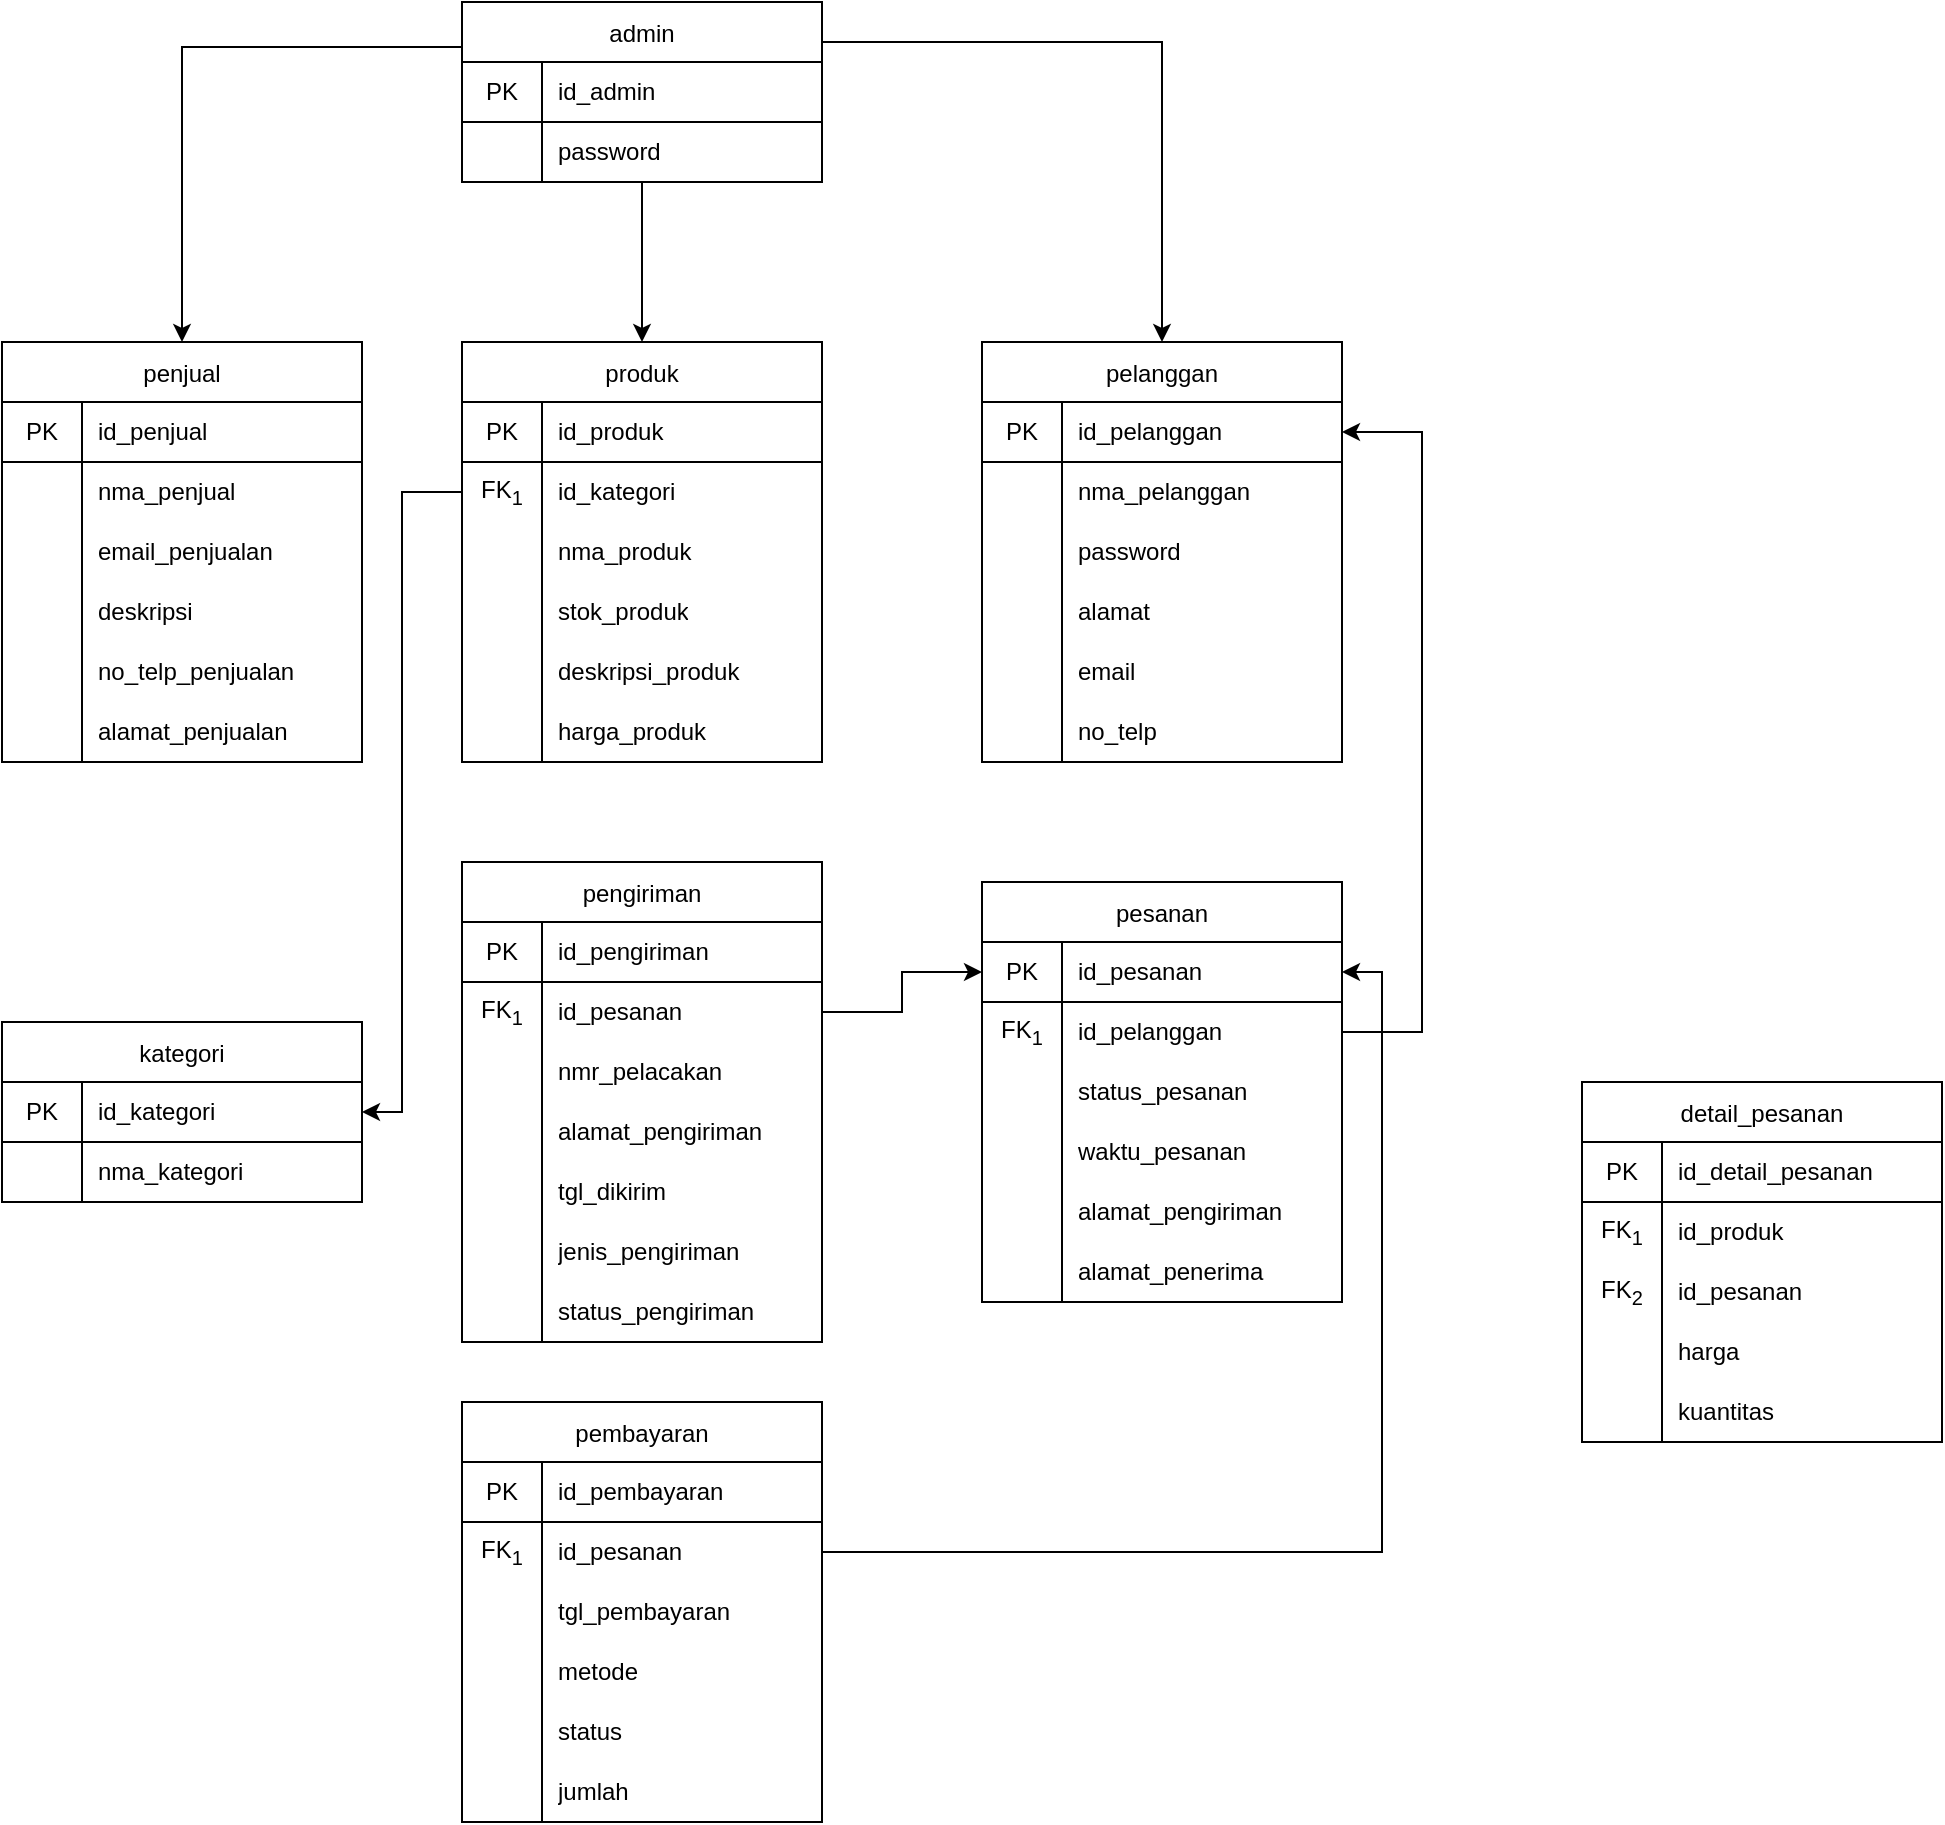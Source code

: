 <mxfile version="22.0.8" type="github">
  <diagram id="C5RBs43oDa-KdzZeNtuy" name="Page-1">
    <mxGraphModel dx="1035" dy="541" grid="1" gridSize="10" guides="1" tooltips="1" connect="1" arrows="1" fold="1" page="1" pageScale="1" pageWidth="827" pageHeight="1169" math="0" shadow="0">
      <root>
        <mxCell id="WIyWlLk6GJQsqaUBKTNV-0" />
        <mxCell id="WIyWlLk6GJQsqaUBKTNV-1" parent="WIyWlLk6GJQsqaUBKTNV-0" />
        <mxCell id="otIE0OzZB29FaIA9DsSn-0" value="penjual" style="shape=table;startSize=30;container=1;collapsible=0;childLayout=tableLayout;fixedRows=1;rowLines=0;fontStyle=0;strokeColor=default;fontSize=12;" vertex="1" parent="WIyWlLk6GJQsqaUBKTNV-1">
          <mxGeometry x="170" y="220" width="180" height="210" as="geometry" />
        </mxCell>
        <mxCell id="otIE0OzZB29FaIA9DsSn-1" value="" style="shape=tableRow;horizontal=0;startSize=0;swimlaneHead=0;swimlaneBody=0;top=0;left=0;bottom=0;right=0;collapsible=0;dropTarget=0;fillColor=none;points=[[0,0.5],[1,0.5]];portConstraint=eastwest;strokeColor=inherit;fontSize=12;" vertex="1" parent="otIE0OzZB29FaIA9DsSn-0">
          <mxGeometry y="30" width="180" height="30" as="geometry" />
        </mxCell>
        <mxCell id="otIE0OzZB29FaIA9DsSn-2" value="PK" style="shape=partialRectangle;html=1;whiteSpace=wrap;connectable=0;fillColor=none;top=0;left=0;bottom=1;right=0;overflow=hidden;pointerEvents=1;strokeColor=inherit;fontSize=12;" vertex="1" parent="otIE0OzZB29FaIA9DsSn-1">
          <mxGeometry width="40" height="30" as="geometry">
            <mxRectangle width="40" height="30" as="alternateBounds" />
          </mxGeometry>
        </mxCell>
        <mxCell id="otIE0OzZB29FaIA9DsSn-3" value="id_penjual" style="shape=partialRectangle;html=1;whiteSpace=wrap;connectable=0;fillColor=none;top=0;left=0;bottom=1;right=0;align=left;spacingLeft=6;overflow=hidden;strokeColor=inherit;fontSize=12;strokeWidth=1;" vertex="1" parent="otIE0OzZB29FaIA9DsSn-1">
          <mxGeometry x="40" width="140" height="30" as="geometry">
            <mxRectangle width="140" height="30" as="alternateBounds" />
          </mxGeometry>
        </mxCell>
        <mxCell id="otIE0OzZB29FaIA9DsSn-4" value="" style="shape=tableRow;horizontal=0;startSize=0;swimlaneHead=0;swimlaneBody=0;top=0;left=0;bottom=0;right=0;collapsible=0;dropTarget=0;fillColor=none;points=[[0,0.5],[1,0.5]];portConstraint=eastwest;strokeColor=inherit;fontSize=12;" vertex="1" parent="otIE0OzZB29FaIA9DsSn-0">
          <mxGeometry y="60" width="180" height="30" as="geometry" />
        </mxCell>
        <mxCell id="otIE0OzZB29FaIA9DsSn-5" value="" style="shape=partialRectangle;html=1;whiteSpace=wrap;connectable=0;fillColor=none;top=0;left=0;bottom=0;right=0;overflow=hidden;strokeColor=inherit;fontSize=12;" vertex="1" parent="otIE0OzZB29FaIA9DsSn-4">
          <mxGeometry width="40" height="30" as="geometry">
            <mxRectangle width="40" height="30" as="alternateBounds" />
          </mxGeometry>
        </mxCell>
        <mxCell id="otIE0OzZB29FaIA9DsSn-6" value="nma_penjual" style="shape=partialRectangle;html=1;whiteSpace=wrap;connectable=0;fillColor=none;top=0;left=0;bottom=0;right=0;align=left;spacingLeft=6;overflow=hidden;strokeColor=inherit;fontSize=12;" vertex="1" parent="otIE0OzZB29FaIA9DsSn-4">
          <mxGeometry x="40" width="140" height="30" as="geometry">
            <mxRectangle width="140" height="30" as="alternateBounds" />
          </mxGeometry>
        </mxCell>
        <mxCell id="otIE0OzZB29FaIA9DsSn-7" value="" style="shape=tableRow;horizontal=0;startSize=0;swimlaneHead=0;swimlaneBody=0;top=0;left=0;bottom=0;right=0;collapsible=0;dropTarget=0;fillColor=none;points=[[0,0.5],[1,0.5]];portConstraint=eastwest;strokeColor=inherit;fontSize=12;" vertex="1" parent="otIE0OzZB29FaIA9DsSn-0">
          <mxGeometry y="90" width="180" height="30" as="geometry" />
        </mxCell>
        <mxCell id="otIE0OzZB29FaIA9DsSn-8" value="" style="shape=partialRectangle;html=1;whiteSpace=wrap;connectable=0;fillColor=none;top=0;left=0;bottom=0;right=0;overflow=hidden;strokeColor=inherit;fontSize=12;" vertex="1" parent="otIE0OzZB29FaIA9DsSn-7">
          <mxGeometry width="40" height="30" as="geometry">
            <mxRectangle width="40" height="30" as="alternateBounds" />
          </mxGeometry>
        </mxCell>
        <mxCell id="otIE0OzZB29FaIA9DsSn-9" value="email_penjualan" style="shape=partialRectangle;html=1;whiteSpace=wrap;connectable=0;fillColor=none;top=0;left=0;bottom=0;right=0;align=left;spacingLeft=6;overflow=hidden;strokeColor=inherit;fontSize=12;" vertex="1" parent="otIE0OzZB29FaIA9DsSn-7">
          <mxGeometry x="40" width="140" height="30" as="geometry">
            <mxRectangle width="140" height="30" as="alternateBounds" />
          </mxGeometry>
        </mxCell>
        <mxCell id="otIE0OzZB29FaIA9DsSn-10" style="shape=tableRow;horizontal=0;startSize=0;swimlaneHead=0;swimlaneBody=0;top=0;left=0;bottom=0;right=0;collapsible=0;dropTarget=0;fillColor=none;points=[[0,0.5],[1,0.5]];portConstraint=eastwest;strokeColor=inherit;fontSize=12;" vertex="1" parent="otIE0OzZB29FaIA9DsSn-0">
          <mxGeometry y="120" width="180" height="30" as="geometry" />
        </mxCell>
        <mxCell id="otIE0OzZB29FaIA9DsSn-11" style="shape=partialRectangle;html=1;whiteSpace=wrap;connectable=0;fillColor=none;top=0;left=0;bottom=0;right=0;overflow=hidden;strokeColor=inherit;fontSize=12;" vertex="1" parent="otIE0OzZB29FaIA9DsSn-10">
          <mxGeometry width="40" height="30" as="geometry">
            <mxRectangle width="40" height="30" as="alternateBounds" />
          </mxGeometry>
        </mxCell>
        <mxCell id="otIE0OzZB29FaIA9DsSn-12" value="deskripsi" style="shape=partialRectangle;html=1;whiteSpace=wrap;connectable=0;fillColor=none;top=0;left=0;bottom=0;right=0;align=left;spacingLeft=6;overflow=hidden;strokeColor=inherit;fontSize=12;" vertex="1" parent="otIE0OzZB29FaIA9DsSn-10">
          <mxGeometry x="40" width="140" height="30" as="geometry">
            <mxRectangle width="140" height="30" as="alternateBounds" />
          </mxGeometry>
        </mxCell>
        <mxCell id="otIE0OzZB29FaIA9DsSn-170" style="shape=tableRow;horizontal=0;startSize=0;swimlaneHead=0;swimlaneBody=0;top=0;left=0;bottom=0;right=0;collapsible=0;dropTarget=0;fillColor=none;points=[[0,0.5],[1,0.5]];portConstraint=eastwest;strokeColor=inherit;fontSize=12;" vertex="1" parent="otIE0OzZB29FaIA9DsSn-0">
          <mxGeometry y="150" width="180" height="30" as="geometry" />
        </mxCell>
        <mxCell id="otIE0OzZB29FaIA9DsSn-171" style="shape=partialRectangle;html=1;whiteSpace=wrap;connectable=0;fillColor=none;top=0;left=0;bottom=0;right=0;overflow=hidden;strokeColor=inherit;fontSize=12;" vertex="1" parent="otIE0OzZB29FaIA9DsSn-170">
          <mxGeometry width="40" height="30" as="geometry">
            <mxRectangle width="40" height="30" as="alternateBounds" />
          </mxGeometry>
        </mxCell>
        <mxCell id="otIE0OzZB29FaIA9DsSn-172" value="no_telp_penjualan" style="shape=partialRectangle;html=1;whiteSpace=wrap;connectable=0;fillColor=none;top=0;left=0;bottom=0;right=0;align=left;spacingLeft=6;overflow=hidden;strokeColor=inherit;fontSize=12;" vertex="1" parent="otIE0OzZB29FaIA9DsSn-170">
          <mxGeometry x="40" width="140" height="30" as="geometry">
            <mxRectangle width="140" height="30" as="alternateBounds" />
          </mxGeometry>
        </mxCell>
        <mxCell id="otIE0OzZB29FaIA9DsSn-167" style="shape=tableRow;horizontal=0;startSize=0;swimlaneHead=0;swimlaneBody=0;top=0;left=0;bottom=0;right=0;collapsible=0;dropTarget=0;fillColor=none;points=[[0,0.5],[1,0.5]];portConstraint=eastwest;strokeColor=inherit;fontSize=12;" vertex="1" parent="otIE0OzZB29FaIA9DsSn-0">
          <mxGeometry y="180" width="180" height="30" as="geometry" />
        </mxCell>
        <mxCell id="otIE0OzZB29FaIA9DsSn-168" style="shape=partialRectangle;html=1;whiteSpace=wrap;connectable=0;fillColor=none;top=0;left=0;bottom=0;right=0;overflow=hidden;strokeColor=inherit;fontSize=12;" vertex="1" parent="otIE0OzZB29FaIA9DsSn-167">
          <mxGeometry width="40" height="30" as="geometry">
            <mxRectangle width="40" height="30" as="alternateBounds" />
          </mxGeometry>
        </mxCell>
        <mxCell id="otIE0OzZB29FaIA9DsSn-169" value="alamat_penjualan" style="shape=partialRectangle;html=1;whiteSpace=wrap;connectable=0;fillColor=none;top=0;left=0;bottom=0;right=0;align=left;spacingLeft=6;overflow=hidden;strokeColor=inherit;fontSize=12;" vertex="1" parent="otIE0OzZB29FaIA9DsSn-167">
          <mxGeometry x="40" width="140" height="30" as="geometry">
            <mxRectangle width="140" height="30" as="alternateBounds" />
          </mxGeometry>
        </mxCell>
        <mxCell id="otIE0OzZB29FaIA9DsSn-13" value="produk" style="shape=table;startSize=30;container=1;collapsible=0;childLayout=tableLayout;fixedRows=1;rowLines=0;fontStyle=0;strokeColor=default;fontSize=12;" vertex="1" parent="WIyWlLk6GJQsqaUBKTNV-1">
          <mxGeometry x="400" y="220" width="180" height="210" as="geometry" />
        </mxCell>
        <mxCell id="otIE0OzZB29FaIA9DsSn-14" value="" style="shape=tableRow;horizontal=0;startSize=0;swimlaneHead=0;swimlaneBody=0;top=0;left=0;bottom=0;right=0;collapsible=0;dropTarget=0;fillColor=none;points=[[0,0.5],[1,0.5]];portConstraint=eastwest;strokeColor=inherit;fontSize=12;" vertex="1" parent="otIE0OzZB29FaIA9DsSn-13">
          <mxGeometry y="30" width="180" height="30" as="geometry" />
        </mxCell>
        <mxCell id="otIE0OzZB29FaIA9DsSn-15" value="PK" style="shape=partialRectangle;html=1;whiteSpace=wrap;connectable=0;fillColor=none;top=0;left=0;bottom=1;right=0;overflow=hidden;pointerEvents=1;strokeColor=inherit;fontSize=12;" vertex="1" parent="otIE0OzZB29FaIA9DsSn-14">
          <mxGeometry width="40" height="30" as="geometry">
            <mxRectangle width="40" height="30" as="alternateBounds" />
          </mxGeometry>
        </mxCell>
        <mxCell id="otIE0OzZB29FaIA9DsSn-16" value="id_produk" style="shape=partialRectangle;html=1;whiteSpace=wrap;connectable=0;fillColor=none;top=0;left=0;bottom=1;right=0;align=left;spacingLeft=6;overflow=hidden;strokeColor=inherit;fontSize=12;strokeWidth=1;" vertex="1" parent="otIE0OzZB29FaIA9DsSn-14">
          <mxGeometry x="40" width="140" height="30" as="geometry">
            <mxRectangle width="140" height="30" as="alternateBounds" />
          </mxGeometry>
        </mxCell>
        <mxCell id="otIE0OzZB29FaIA9DsSn-173" style="shape=tableRow;horizontal=0;startSize=0;swimlaneHead=0;swimlaneBody=0;top=0;left=0;bottom=0;right=0;collapsible=0;dropTarget=0;fillColor=none;points=[[0,0.5],[1,0.5]];portConstraint=eastwest;strokeColor=inherit;fontSize=12;" vertex="1" parent="otIE0OzZB29FaIA9DsSn-13">
          <mxGeometry y="60" width="180" height="30" as="geometry" />
        </mxCell>
        <mxCell id="otIE0OzZB29FaIA9DsSn-174" value="FK&lt;sub&gt;1&lt;/sub&gt;" style="shape=partialRectangle;html=1;whiteSpace=wrap;connectable=0;fillColor=none;top=0;left=0;bottom=0;right=0;overflow=hidden;strokeColor=inherit;fontSize=12;" vertex="1" parent="otIE0OzZB29FaIA9DsSn-173">
          <mxGeometry width="40" height="30" as="geometry">
            <mxRectangle width="40" height="30" as="alternateBounds" />
          </mxGeometry>
        </mxCell>
        <mxCell id="otIE0OzZB29FaIA9DsSn-175" value="id_kategori" style="shape=partialRectangle;html=1;whiteSpace=wrap;connectable=0;fillColor=none;top=0;left=0;bottom=0;right=0;align=left;spacingLeft=6;overflow=hidden;strokeColor=inherit;fontSize=12;" vertex="1" parent="otIE0OzZB29FaIA9DsSn-173">
          <mxGeometry x="40" width="140" height="30" as="geometry">
            <mxRectangle width="140" height="30" as="alternateBounds" />
          </mxGeometry>
        </mxCell>
        <mxCell id="otIE0OzZB29FaIA9DsSn-17" style="shape=tableRow;horizontal=0;startSize=0;swimlaneHead=0;swimlaneBody=0;top=0;left=0;bottom=0;right=0;collapsible=0;dropTarget=0;fillColor=none;points=[[0,0.5],[1,0.5]];portConstraint=eastwest;strokeColor=inherit;fontSize=12;" vertex="1" parent="otIE0OzZB29FaIA9DsSn-13">
          <mxGeometry y="90" width="180" height="30" as="geometry" />
        </mxCell>
        <mxCell id="otIE0OzZB29FaIA9DsSn-18" style="shape=partialRectangle;html=1;whiteSpace=wrap;connectable=0;fillColor=none;top=0;left=0;bottom=0;right=0;overflow=hidden;strokeColor=inherit;fontSize=12;" vertex="1" parent="otIE0OzZB29FaIA9DsSn-17">
          <mxGeometry width="40" height="30" as="geometry">
            <mxRectangle width="40" height="30" as="alternateBounds" />
          </mxGeometry>
        </mxCell>
        <mxCell id="otIE0OzZB29FaIA9DsSn-19" value="nma_produk" style="shape=partialRectangle;html=1;whiteSpace=wrap;connectable=0;fillColor=none;top=0;left=0;bottom=0;right=0;align=left;spacingLeft=6;overflow=hidden;strokeColor=inherit;fontSize=12;" vertex="1" parent="otIE0OzZB29FaIA9DsSn-17">
          <mxGeometry x="40" width="140" height="30" as="geometry">
            <mxRectangle width="140" height="30" as="alternateBounds" />
          </mxGeometry>
        </mxCell>
        <mxCell id="otIE0OzZB29FaIA9DsSn-20" style="shape=tableRow;horizontal=0;startSize=0;swimlaneHead=0;swimlaneBody=0;top=0;left=0;bottom=0;right=0;collapsible=0;dropTarget=0;fillColor=none;points=[[0,0.5],[1,0.5]];portConstraint=eastwest;strokeColor=inherit;fontSize=12;" vertex="1" parent="otIE0OzZB29FaIA9DsSn-13">
          <mxGeometry y="120" width="180" height="30" as="geometry" />
        </mxCell>
        <mxCell id="otIE0OzZB29FaIA9DsSn-21" style="shape=partialRectangle;html=1;whiteSpace=wrap;connectable=0;fillColor=none;top=0;left=0;bottom=0;right=0;overflow=hidden;strokeColor=inherit;fontSize=12;" vertex="1" parent="otIE0OzZB29FaIA9DsSn-20">
          <mxGeometry width="40" height="30" as="geometry">
            <mxRectangle width="40" height="30" as="alternateBounds" />
          </mxGeometry>
        </mxCell>
        <mxCell id="otIE0OzZB29FaIA9DsSn-22" value="stok_produk" style="shape=partialRectangle;html=1;whiteSpace=wrap;connectable=0;fillColor=none;top=0;left=0;bottom=0;right=0;align=left;spacingLeft=6;overflow=hidden;strokeColor=inherit;fontSize=12;" vertex="1" parent="otIE0OzZB29FaIA9DsSn-20">
          <mxGeometry x="40" width="140" height="30" as="geometry">
            <mxRectangle width="140" height="30" as="alternateBounds" />
          </mxGeometry>
        </mxCell>
        <mxCell id="otIE0OzZB29FaIA9DsSn-23" value="" style="shape=tableRow;horizontal=0;startSize=0;swimlaneHead=0;swimlaneBody=0;top=0;left=0;bottom=0;right=0;collapsible=0;dropTarget=0;fillColor=none;points=[[0,0.5],[1,0.5]];portConstraint=eastwest;strokeColor=inherit;fontSize=12;" vertex="1" parent="otIE0OzZB29FaIA9DsSn-13">
          <mxGeometry y="150" width="180" height="30" as="geometry" />
        </mxCell>
        <mxCell id="otIE0OzZB29FaIA9DsSn-24" value="" style="shape=partialRectangle;html=1;whiteSpace=wrap;connectable=0;fillColor=none;top=0;left=0;bottom=0;right=0;overflow=hidden;strokeColor=inherit;fontSize=12;" vertex="1" parent="otIE0OzZB29FaIA9DsSn-23">
          <mxGeometry width="40" height="30" as="geometry">
            <mxRectangle width="40" height="30" as="alternateBounds" />
          </mxGeometry>
        </mxCell>
        <mxCell id="otIE0OzZB29FaIA9DsSn-25" value="deskripsi_produk" style="shape=partialRectangle;html=1;whiteSpace=wrap;connectable=0;fillColor=none;top=0;left=0;bottom=0;right=0;align=left;spacingLeft=6;overflow=hidden;strokeColor=inherit;fontSize=12;" vertex="1" parent="otIE0OzZB29FaIA9DsSn-23">
          <mxGeometry x="40" width="140" height="30" as="geometry">
            <mxRectangle width="140" height="30" as="alternateBounds" />
          </mxGeometry>
        </mxCell>
        <mxCell id="otIE0OzZB29FaIA9DsSn-26" value="" style="shape=tableRow;horizontal=0;startSize=0;swimlaneHead=0;swimlaneBody=0;top=0;left=0;bottom=0;right=0;collapsible=0;dropTarget=0;fillColor=none;points=[[0,0.5],[1,0.5]];portConstraint=eastwest;strokeColor=inherit;fontSize=12;" vertex="1" parent="otIE0OzZB29FaIA9DsSn-13">
          <mxGeometry y="180" width="180" height="30" as="geometry" />
        </mxCell>
        <mxCell id="otIE0OzZB29FaIA9DsSn-27" value="" style="shape=partialRectangle;html=1;whiteSpace=wrap;connectable=0;fillColor=none;top=0;left=0;bottom=0;right=0;overflow=hidden;strokeColor=inherit;fontSize=12;" vertex="1" parent="otIE0OzZB29FaIA9DsSn-26">
          <mxGeometry width="40" height="30" as="geometry">
            <mxRectangle width="40" height="30" as="alternateBounds" />
          </mxGeometry>
        </mxCell>
        <mxCell id="otIE0OzZB29FaIA9DsSn-28" value="harga_produk" style="shape=partialRectangle;html=1;whiteSpace=wrap;connectable=0;fillColor=none;top=0;left=0;bottom=0;right=0;align=left;spacingLeft=6;overflow=hidden;strokeColor=inherit;fontSize=12;" vertex="1" parent="otIE0OzZB29FaIA9DsSn-26">
          <mxGeometry x="40" width="140" height="30" as="geometry">
            <mxRectangle width="140" height="30" as="alternateBounds" />
          </mxGeometry>
        </mxCell>
        <mxCell id="otIE0OzZB29FaIA9DsSn-41" value="pesanan" style="shape=table;startSize=30;container=1;collapsible=0;childLayout=tableLayout;fixedRows=1;rowLines=0;fontStyle=0;strokeColor=default;fontSize=12;" vertex="1" parent="WIyWlLk6GJQsqaUBKTNV-1">
          <mxGeometry x="660" y="490" width="180" height="210" as="geometry" />
        </mxCell>
        <mxCell id="otIE0OzZB29FaIA9DsSn-42" value="" style="shape=tableRow;horizontal=0;startSize=0;swimlaneHead=0;swimlaneBody=0;top=0;left=0;bottom=0;right=0;collapsible=0;dropTarget=0;fillColor=none;points=[[0,0.5],[1,0.5]];portConstraint=eastwest;strokeColor=inherit;fontSize=12;" vertex="1" parent="otIE0OzZB29FaIA9DsSn-41">
          <mxGeometry y="30" width="180" height="30" as="geometry" />
        </mxCell>
        <mxCell id="otIE0OzZB29FaIA9DsSn-43" value="PK" style="shape=partialRectangle;html=1;whiteSpace=wrap;connectable=0;fillColor=none;top=0;left=0;bottom=1;right=0;overflow=hidden;pointerEvents=1;strokeColor=inherit;fontSize=12;" vertex="1" parent="otIE0OzZB29FaIA9DsSn-42">
          <mxGeometry width="40" height="30" as="geometry">
            <mxRectangle width="40" height="30" as="alternateBounds" />
          </mxGeometry>
        </mxCell>
        <mxCell id="otIE0OzZB29FaIA9DsSn-44" value="id_pesanan" style="shape=partialRectangle;html=1;whiteSpace=wrap;connectable=0;fillColor=none;top=0;left=0;bottom=1;right=0;align=left;spacingLeft=6;overflow=hidden;strokeColor=inherit;fontSize=12;strokeWidth=1;" vertex="1" parent="otIE0OzZB29FaIA9DsSn-42">
          <mxGeometry x="40" width="140" height="30" as="geometry">
            <mxRectangle width="140" height="30" as="alternateBounds" />
          </mxGeometry>
        </mxCell>
        <mxCell id="otIE0OzZB29FaIA9DsSn-45" style="shape=tableRow;horizontal=0;startSize=0;swimlaneHead=0;swimlaneBody=0;top=0;left=0;bottom=0;right=0;collapsible=0;dropTarget=0;fillColor=none;points=[[0,0.5],[1,0.5]];portConstraint=eastwest;strokeColor=inherit;fontSize=12;" vertex="1" parent="otIE0OzZB29FaIA9DsSn-41">
          <mxGeometry y="60" width="180" height="30" as="geometry" />
        </mxCell>
        <mxCell id="otIE0OzZB29FaIA9DsSn-46" value="FK&lt;sub&gt;1&lt;/sub&gt;" style="shape=partialRectangle;html=1;whiteSpace=wrap;connectable=0;fillColor=none;top=1;left=0;bottom=0;right=0;overflow=hidden;strokeColor=inherit;fontSize=12;" vertex="1" parent="otIE0OzZB29FaIA9DsSn-45">
          <mxGeometry width="40" height="30" as="geometry">
            <mxRectangle width="40" height="30" as="alternateBounds" />
          </mxGeometry>
        </mxCell>
        <mxCell id="otIE0OzZB29FaIA9DsSn-47" value="id_pelanggan" style="shape=partialRectangle;html=1;whiteSpace=wrap;connectable=0;fillColor=none;top=1;left=0;bottom=0;right=0;align=left;spacingLeft=6;overflow=hidden;strokeColor=inherit;fontSize=12;" vertex="1" parent="otIE0OzZB29FaIA9DsSn-45">
          <mxGeometry x="40" width="140" height="30" as="geometry">
            <mxRectangle width="140" height="30" as="alternateBounds" />
          </mxGeometry>
        </mxCell>
        <mxCell id="otIE0OzZB29FaIA9DsSn-48" style="shape=tableRow;horizontal=0;startSize=0;swimlaneHead=0;swimlaneBody=0;top=0;left=0;bottom=0;right=0;collapsible=0;dropTarget=0;fillColor=none;points=[[0,0.5],[1,0.5]];portConstraint=eastwest;strokeColor=inherit;fontSize=12;" vertex="1" parent="otIE0OzZB29FaIA9DsSn-41">
          <mxGeometry y="90" width="180" height="30" as="geometry" />
        </mxCell>
        <mxCell id="otIE0OzZB29FaIA9DsSn-49" value="" style="shape=partialRectangle;html=1;whiteSpace=wrap;connectable=0;fillColor=none;top=0;left=0;bottom=0;right=0;overflow=hidden;strokeColor=inherit;fontSize=12;" vertex="1" parent="otIE0OzZB29FaIA9DsSn-48">
          <mxGeometry width="40" height="30" as="geometry">
            <mxRectangle width="40" height="30" as="alternateBounds" />
          </mxGeometry>
        </mxCell>
        <mxCell id="otIE0OzZB29FaIA9DsSn-50" value="status_pesanan" style="shape=partialRectangle;html=1;whiteSpace=wrap;connectable=0;fillColor=none;top=0;left=0;bottom=0;right=0;align=left;spacingLeft=6;overflow=hidden;strokeColor=inherit;fontSize=12;" vertex="1" parent="otIE0OzZB29FaIA9DsSn-48">
          <mxGeometry x="40" width="140" height="30" as="geometry">
            <mxRectangle width="140" height="30" as="alternateBounds" />
          </mxGeometry>
        </mxCell>
        <mxCell id="otIE0OzZB29FaIA9DsSn-51" style="shape=tableRow;horizontal=0;startSize=0;swimlaneHead=0;swimlaneBody=0;top=0;left=0;bottom=0;right=0;collapsible=0;dropTarget=0;fillColor=none;points=[[0,0.5],[1,0.5]];portConstraint=eastwest;strokeColor=inherit;fontSize=12;" vertex="1" parent="otIE0OzZB29FaIA9DsSn-41">
          <mxGeometry y="120" width="180" height="30" as="geometry" />
        </mxCell>
        <mxCell id="otIE0OzZB29FaIA9DsSn-52" value="" style="shape=partialRectangle;html=1;whiteSpace=wrap;connectable=0;fillColor=none;top=0;left=0;bottom=0;right=0;overflow=hidden;strokeColor=inherit;fontSize=12;" vertex="1" parent="otIE0OzZB29FaIA9DsSn-51">
          <mxGeometry width="40" height="30" as="geometry">
            <mxRectangle width="40" height="30" as="alternateBounds" />
          </mxGeometry>
        </mxCell>
        <mxCell id="otIE0OzZB29FaIA9DsSn-53" value="waktu_pesanan" style="shape=partialRectangle;html=1;whiteSpace=wrap;connectable=0;fillColor=none;top=0;left=0;bottom=0;right=0;align=left;spacingLeft=6;overflow=hidden;strokeColor=inherit;fontSize=12;" vertex="1" parent="otIE0OzZB29FaIA9DsSn-51">
          <mxGeometry x="40" width="140" height="30" as="geometry">
            <mxRectangle width="140" height="30" as="alternateBounds" />
          </mxGeometry>
        </mxCell>
        <mxCell id="otIE0OzZB29FaIA9DsSn-54" style="shape=tableRow;horizontal=0;startSize=0;swimlaneHead=0;swimlaneBody=0;top=0;left=0;bottom=0;right=0;collapsible=0;dropTarget=0;fillColor=none;points=[[0,0.5],[1,0.5]];portConstraint=eastwest;strokeColor=inherit;fontSize=12;" vertex="1" parent="otIE0OzZB29FaIA9DsSn-41">
          <mxGeometry y="150" width="180" height="30" as="geometry" />
        </mxCell>
        <mxCell id="otIE0OzZB29FaIA9DsSn-55" value="" style="shape=partialRectangle;html=1;whiteSpace=wrap;connectable=0;fillColor=none;top=0;left=0;bottom=0;right=0;overflow=hidden;strokeColor=inherit;fontSize=12;" vertex="1" parent="otIE0OzZB29FaIA9DsSn-54">
          <mxGeometry width="40" height="30" as="geometry">
            <mxRectangle width="40" height="30" as="alternateBounds" />
          </mxGeometry>
        </mxCell>
        <mxCell id="otIE0OzZB29FaIA9DsSn-56" value="alamat_pengiriman" style="shape=partialRectangle;html=1;whiteSpace=wrap;connectable=0;fillColor=none;top=0;left=0;bottom=0;right=0;align=left;spacingLeft=6;overflow=hidden;strokeColor=inherit;fontSize=12;" vertex="1" parent="otIE0OzZB29FaIA9DsSn-54">
          <mxGeometry x="40" width="140" height="30" as="geometry">
            <mxRectangle width="140" height="30" as="alternateBounds" />
          </mxGeometry>
        </mxCell>
        <mxCell id="otIE0OzZB29FaIA9DsSn-57" style="shape=tableRow;horizontal=0;startSize=0;swimlaneHead=0;swimlaneBody=0;top=0;left=0;bottom=0;right=0;collapsible=0;dropTarget=0;fillColor=none;points=[[0,0.5],[1,0.5]];portConstraint=eastwest;strokeColor=inherit;fontSize=12;" vertex="1" parent="otIE0OzZB29FaIA9DsSn-41">
          <mxGeometry y="180" width="180" height="30" as="geometry" />
        </mxCell>
        <mxCell id="otIE0OzZB29FaIA9DsSn-58" style="shape=partialRectangle;html=1;whiteSpace=wrap;connectable=0;fillColor=none;top=0;left=0;bottom=0;right=0;overflow=hidden;strokeColor=inherit;fontSize=12;" vertex="1" parent="otIE0OzZB29FaIA9DsSn-57">
          <mxGeometry width="40" height="30" as="geometry">
            <mxRectangle width="40" height="30" as="alternateBounds" />
          </mxGeometry>
        </mxCell>
        <mxCell id="otIE0OzZB29FaIA9DsSn-59" value="alamat_penerima" style="shape=partialRectangle;html=1;whiteSpace=wrap;connectable=0;fillColor=none;top=0;left=0;bottom=0;right=0;align=left;spacingLeft=6;overflow=hidden;strokeColor=inherit;fontSize=12;" vertex="1" parent="otIE0OzZB29FaIA9DsSn-57">
          <mxGeometry x="40" width="140" height="30" as="geometry">
            <mxRectangle width="140" height="30" as="alternateBounds" />
          </mxGeometry>
        </mxCell>
        <mxCell id="otIE0OzZB29FaIA9DsSn-63" value="detail_pesanan" style="shape=table;startSize=30;container=1;collapsible=0;childLayout=tableLayout;fixedRows=1;rowLines=0;fontStyle=0;strokeColor=default;fontSize=12;" vertex="1" parent="WIyWlLk6GJQsqaUBKTNV-1">
          <mxGeometry x="960" y="590" width="180" height="180" as="geometry" />
        </mxCell>
        <mxCell id="otIE0OzZB29FaIA9DsSn-64" value="" style="shape=tableRow;horizontal=0;startSize=0;swimlaneHead=0;swimlaneBody=0;top=0;left=0;bottom=0;right=0;collapsible=0;dropTarget=0;fillColor=none;points=[[0,0.5],[1,0.5]];portConstraint=eastwest;strokeColor=inherit;fontSize=12;" vertex="1" parent="otIE0OzZB29FaIA9DsSn-63">
          <mxGeometry y="30" width="180" height="30" as="geometry" />
        </mxCell>
        <mxCell id="otIE0OzZB29FaIA9DsSn-65" value="PK" style="shape=partialRectangle;html=1;whiteSpace=wrap;connectable=0;fillColor=none;top=0;left=0;bottom=1;right=0;overflow=hidden;pointerEvents=1;strokeColor=inherit;fontSize=12;" vertex="1" parent="otIE0OzZB29FaIA9DsSn-64">
          <mxGeometry width="40" height="30" as="geometry">
            <mxRectangle width="40" height="30" as="alternateBounds" />
          </mxGeometry>
        </mxCell>
        <mxCell id="otIE0OzZB29FaIA9DsSn-66" value="id_detail_pesanan" style="shape=partialRectangle;html=1;whiteSpace=wrap;connectable=0;fillColor=none;top=0;left=0;bottom=1;right=0;align=left;spacingLeft=6;overflow=hidden;strokeColor=inherit;fontSize=12;strokeWidth=1;" vertex="1" parent="otIE0OzZB29FaIA9DsSn-64">
          <mxGeometry x="40" width="140" height="30" as="geometry">
            <mxRectangle width="140" height="30" as="alternateBounds" />
          </mxGeometry>
        </mxCell>
        <mxCell id="otIE0OzZB29FaIA9DsSn-67" style="shape=tableRow;horizontal=0;startSize=0;swimlaneHead=0;swimlaneBody=0;top=0;left=0;bottom=0;right=0;collapsible=0;dropTarget=0;fillColor=none;points=[[0,0.5],[1,0.5]];portConstraint=eastwest;strokeColor=inherit;fontSize=12;" vertex="1" parent="otIE0OzZB29FaIA9DsSn-63">
          <mxGeometry y="60" width="180" height="30" as="geometry" />
        </mxCell>
        <mxCell id="otIE0OzZB29FaIA9DsSn-68" value="FK&lt;sub&gt;1&lt;/sub&gt;" style="shape=partialRectangle;html=1;whiteSpace=wrap;connectable=0;fillColor=none;top=1;left=0;bottom=0;right=0;overflow=hidden;strokeColor=inherit;fontSize=12;" vertex="1" parent="otIE0OzZB29FaIA9DsSn-67">
          <mxGeometry width="40" height="30" as="geometry">
            <mxRectangle width="40" height="30" as="alternateBounds" />
          </mxGeometry>
        </mxCell>
        <mxCell id="otIE0OzZB29FaIA9DsSn-69" value="id_produk" style="shape=partialRectangle;html=1;whiteSpace=wrap;connectable=0;fillColor=none;top=1;left=0;bottom=0;right=0;align=left;spacingLeft=6;overflow=hidden;strokeColor=inherit;fontSize=12;" vertex="1" parent="otIE0OzZB29FaIA9DsSn-67">
          <mxGeometry x="40" width="140" height="30" as="geometry">
            <mxRectangle width="140" height="30" as="alternateBounds" />
          </mxGeometry>
        </mxCell>
        <mxCell id="otIE0OzZB29FaIA9DsSn-70" style="shape=tableRow;horizontal=0;startSize=0;swimlaneHead=0;swimlaneBody=0;top=0;left=0;bottom=0;right=0;collapsible=0;dropTarget=0;fillColor=none;points=[[0,0.5],[1,0.5]];portConstraint=eastwest;strokeColor=inherit;fontSize=12;" vertex="1" parent="otIE0OzZB29FaIA9DsSn-63">
          <mxGeometry y="90" width="180" height="30" as="geometry" />
        </mxCell>
        <mxCell id="otIE0OzZB29FaIA9DsSn-71" value="FK&lt;sub&gt;2&lt;/sub&gt;" style="shape=partialRectangle;html=1;whiteSpace=wrap;connectable=0;fillColor=none;top=0;left=0;bottom=0;right=0;overflow=hidden;strokeColor=inherit;fontSize=12;" vertex="1" parent="otIE0OzZB29FaIA9DsSn-70">
          <mxGeometry width="40" height="30" as="geometry">
            <mxRectangle width="40" height="30" as="alternateBounds" />
          </mxGeometry>
        </mxCell>
        <mxCell id="otIE0OzZB29FaIA9DsSn-72" value="id_pesanan" style="shape=partialRectangle;html=1;whiteSpace=wrap;connectable=0;fillColor=none;top=0;left=0;bottom=0;right=0;align=left;spacingLeft=6;overflow=hidden;strokeColor=inherit;fontSize=12;" vertex="1" parent="otIE0OzZB29FaIA9DsSn-70">
          <mxGeometry x="40" width="140" height="30" as="geometry">
            <mxRectangle width="140" height="30" as="alternateBounds" />
          </mxGeometry>
        </mxCell>
        <mxCell id="otIE0OzZB29FaIA9DsSn-73" style="shape=tableRow;horizontal=0;startSize=0;swimlaneHead=0;swimlaneBody=0;top=0;left=0;bottom=0;right=0;collapsible=0;dropTarget=0;fillColor=none;points=[[0,0.5],[1,0.5]];portConstraint=eastwest;strokeColor=inherit;fontSize=12;" vertex="1" parent="otIE0OzZB29FaIA9DsSn-63">
          <mxGeometry y="120" width="180" height="30" as="geometry" />
        </mxCell>
        <mxCell id="otIE0OzZB29FaIA9DsSn-74" value="" style="shape=partialRectangle;html=1;whiteSpace=wrap;connectable=0;fillColor=none;top=0;left=0;bottom=0;right=0;overflow=hidden;strokeColor=inherit;fontSize=12;" vertex="1" parent="otIE0OzZB29FaIA9DsSn-73">
          <mxGeometry width="40" height="30" as="geometry">
            <mxRectangle width="40" height="30" as="alternateBounds" />
          </mxGeometry>
        </mxCell>
        <mxCell id="otIE0OzZB29FaIA9DsSn-75" value="harga" style="shape=partialRectangle;html=1;whiteSpace=wrap;connectable=0;fillColor=none;top=0;left=0;bottom=0;right=0;align=left;spacingLeft=6;overflow=hidden;strokeColor=inherit;fontSize=12;" vertex="1" parent="otIE0OzZB29FaIA9DsSn-73">
          <mxGeometry x="40" width="140" height="30" as="geometry">
            <mxRectangle width="140" height="30" as="alternateBounds" />
          </mxGeometry>
        </mxCell>
        <mxCell id="otIE0OzZB29FaIA9DsSn-76" style="shape=tableRow;horizontal=0;startSize=0;swimlaneHead=0;swimlaneBody=0;top=0;left=0;bottom=0;right=0;collapsible=0;dropTarget=0;fillColor=none;points=[[0,0.5],[1,0.5]];portConstraint=eastwest;strokeColor=inherit;fontSize=12;" vertex="1" parent="otIE0OzZB29FaIA9DsSn-63">
          <mxGeometry y="150" width="180" height="30" as="geometry" />
        </mxCell>
        <mxCell id="otIE0OzZB29FaIA9DsSn-77" value="" style="shape=partialRectangle;html=1;whiteSpace=wrap;connectable=0;fillColor=none;top=0;left=0;bottom=0;right=0;overflow=hidden;strokeColor=inherit;fontSize=12;" vertex="1" parent="otIE0OzZB29FaIA9DsSn-76">
          <mxGeometry width="40" height="30" as="geometry">
            <mxRectangle width="40" height="30" as="alternateBounds" />
          </mxGeometry>
        </mxCell>
        <mxCell id="otIE0OzZB29FaIA9DsSn-78" value="kuantitas" style="shape=partialRectangle;html=1;whiteSpace=wrap;connectable=0;fillColor=none;top=0;left=0;bottom=0;right=0;align=left;spacingLeft=6;overflow=hidden;strokeColor=inherit;fontSize=12;" vertex="1" parent="otIE0OzZB29FaIA9DsSn-76">
          <mxGeometry x="40" width="140" height="30" as="geometry">
            <mxRectangle width="140" height="30" as="alternateBounds" />
          </mxGeometry>
        </mxCell>
        <mxCell id="otIE0OzZB29FaIA9DsSn-79" value="pelanggan" style="shape=table;startSize=30;container=1;collapsible=0;childLayout=tableLayout;fixedRows=1;rowLines=0;fontStyle=0;strokeColor=default;fontSize=12;" vertex="1" parent="WIyWlLk6GJQsqaUBKTNV-1">
          <mxGeometry x="660" y="220" width="180" height="210" as="geometry" />
        </mxCell>
        <mxCell id="otIE0OzZB29FaIA9DsSn-80" value="" style="shape=tableRow;horizontal=0;startSize=0;swimlaneHead=0;swimlaneBody=0;top=0;left=0;bottom=0;right=0;collapsible=0;dropTarget=0;fillColor=none;points=[[0,0.5],[1,0.5]];portConstraint=eastwest;strokeColor=inherit;fontSize=12;" vertex="1" parent="otIE0OzZB29FaIA9DsSn-79">
          <mxGeometry y="30" width="180" height="30" as="geometry" />
        </mxCell>
        <mxCell id="otIE0OzZB29FaIA9DsSn-81" value="PK" style="shape=partialRectangle;html=1;whiteSpace=wrap;connectable=0;fillColor=none;top=0;left=0;bottom=1;right=0;overflow=hidden;pointerEvents=1;strokeColor=inherit;fontSize=12;" vertex="1" parent="otIE0OzZB29FaIA9DsSn-80">
          <mxGeometry width="40" height="30" as="geometry">
            <mxRectangle width="40" height="30" as="alternateBounds" />
          </mxGeometry>
        </mxCell>
        <mxCell id="otIE0OzZB29FaIA9DsSn-82" value="id_pelanggan" style="shape=partialRectangle;html=1;whiteSpace=wrap;connectable=0;fillColor=none;top=0;left=0;bottom=1;right=0;align=left;spacingLeft=6;overflow=hidden;strokeColor=inherit;fontSize=12;strokeWidth=1;" vertex="1" parent="otIE0OzZB29FaIA9DsSn-80">
          <mxGeometry x="40" width="140" height="30" as="geometry">
            <mxRectangle width="140" height="30" as="alternateBounds" />
          </mxGeometry>
        </mxCell>
        <mxCell id="otIE0OzZB29FaIA9DsSn-83" value="" style="shape=tableRow;horizontal=0;startSize=0;swimlaneHead=0;swimlaneBody=0;top=0;left=0;bottom=0;right=0;collapsible=0;dropTarget=0;fillColor=none;points=[[0,0.5],[1,0.5]];portConstraint=eastwest;strokeColor=inherit;fontSize=12;" vertex="1" parent="otIE0OzZB29FaIA9DsSn-79">
          <mxGeometry y="60" width="180" height="30" as="geometry" />
        </mxCell>
        <mxCell id="otIE0OzZB29FaIA9DsSn-84" value="" style="shape=partialRectangle;html=1;whiteSpace=wrap;connectable=0;fillColor=none;top=0;left=0;bottom=0;right=0;overflow=hidden;strokeColor=inherit;fontSize=12;" vertex="1" parent="otIE0OzZB29FaIA9DsSn-83">
          <mxGeometry width="40" height="30" as="geometry">
            <mxRectangle width="40" height="30" as="alternateBounds" />
          </mxGeometry>
        </mxCell>
        <mxCell id="otIE0OzZB29FaIA9DsSn-85" value="nma_pelanggan" style="shape=partialRectangle;html=1;whiteSpace=wrap;connectable=0;fillColor=none;top=0;left=0;bottom=0;right=0;align=left;spacingLeft=6;overflow=hidden;strokeColor=inherit;fontSize=12;" vertex="1" parent="otIE0OzZB29FaIA9DsSn-83">
          <mxGeometry x="40" width="140" height="30" as="geometry">
            <mxRectangle width="140" height="30" as="alternateBounds" />
          </mxGeometry>
        </mxCell>
        <mxCell id="otIE0OzZB29FaIA9DsSn-86" style="shape=tableRow;horizontal=0;startSize=0;swimlaneHead=0;swimlaneBody=0;top=0;left=0;bottom=0;right=0;collapsible=0;dropTarget=0;fillColor=none;points=[[0,0.5],[1,0.5]];portConstraint=eastwest;strokeColor=inherit;fontSize=12;" vertex="1" parent="otIE0OzZB29FaIA9DsSn-79">
          <mxGeometry y="90" width="180" height="30" as="geometry" />
        </mxCell>
        <mxCell id="otIE0OzZB29FaIA9DsSn-87" style="shape=partialRectangle;html=1;whiteSpace=wrap;connectable=0;fillColor=none;top=0;left=0;bottom=0;right=0;overflow=hidden;strokeColor=inherit;fontSize=12;" vertex="1" parent="otIE0OzZB29FaIA9DsSn-86">
          <mxGeometry width="40" height="30" as="geometry">
            <mxRectangle width="40" height="30" as="alternateBounds" />
          </mxGeometry>
        </mxCell>
        <mxCell id="otIE0OzZB29FaIA9DsSn-88" value="password" style="shape=partialRectangle;html=1;whiteSpace=wrap;connectable=0;fillColor=none;top=0;left=0;bottom=0;right=0;align=left;spacingLeft=6;overflow=hidden;strokeColor=inherit;fontSize=12;" vertex="1" parent="otIE0OzZB29FaIA9DsSn-86">
          <mxGeometry x="40" width="140" height="30" as="geometry">
            <mxRectangle width="140" height="30" as="alternateBounds" />
          </mxGeometry>
        </mxCell>
        <mxCell id="otIE0OzZB29FaIA9DsSn-89" value="" style="shape=tableRow;horizontal=0;startSize=0;swimlaneHead=0;swimlaneBody=0;top=0;left=0;bottom=0;right=0;collapsible=0;dropTarget=0;fillColor=none;points=[[0,0.5],[1,0.5]];portConstraint=eastwest;strokeColor=inherit;fontSize=12;" vertex="1" parent="otIE0OzZB29FaIA9DsSn-79">
          <mxGeometry y="120" width="180" height="30" as="geometry" />
        </mxCell>
        <mxCell id="otIE0OzZB29FaIA9DsSn-90" value="" style="shape=partialRectangle;html=1;whiteSpace=wrap;connectable=0;fillColor=none;top=0;left=0;bottom=0;right=0;overflow=hidden;strokeColor=inherit;fontSize=12;" vertex="1" parent="otIE0OzZB29FaIA9DsSn-89">
          <mxGeometry width="40" height="30" as="geometry">
            <mxRectangle width="40" height="30" as="alternateBounds" />
          </mxGeometry>
        </mxCell>
        <mxCell id="otIE0OzZB29FaIA9DsSn-91" value="alamat" style="shape=partialRectangle;html=1;whiteSpace=wrap;connectable=0;fillColor=none;top=0;left=0;bottom=0;right=0;align=left;spacingLeft=6;overflow=hidden;strokeColor=inherit;fontSize=12;" vertex="1" parent="otIE0OzZB29FaIA9DsSn-89">
          <mxGeometry x="40" width="140" height="30" as="geometry">
            <mxRectangle width="140" height="30" as="alternateBounds" />
          </mxGeometry>
        </mxCell>
        <mxCell id="otIE0OzZB29FaIA9DsSn-92" style="shape=tableRow;horizontal=0;startSize=0;swimlaneHead=0;swimlaneBody=0;top=0;left=0;bottom=0;right=0;collapsible=0;dropTarget=0;fillColor=none;points=[[0,0.5],[1,0.5]];portConstraint=eastwest;strokeColor=inherit;fontSize=12;" vertex="1" parent="otIE0OzZB29FaIA9DsSn-79">
          <mxGeometry y="150" width="180" height="30" as="geometry" />
        </mxCell>
        <mxCell id="otIE0OzZB29FaIA9DsSn-93" style="shape=partialRectangle;html=1;whiteSpace=wrap;connectable=0;fillColor=none;top=0;left=0;bottom=0;right=0;overflow=hidden;strokeColor=inherit;fontSize=12;" vertex="1" parent="otIE0OzZB29FaIA9DsSn-92">
          <mxGeometry width="40" height="30" as="geometry">
            <mxRectangle width="40" height="30" as="alternateBounds" />
          </mxGeometry>
        </mxCell>
        <mxCell id="otIE0OzZB29FaIA9DsSn-94" value="email" style="shape=partialRectangle;html=1;whiteSpace=wrap;connectable=0;fillColor=none;top=0;left=0;bottom=0;right=0;align=left;spacingLeft=6;overflow=hidden;strokeColor=inherit;fontSize=12;" vertex="1" parent="otIE0OzZB29FaIA9DsSn-92">
          <mxGeometry x="40" width="140" height="30" as="geometry">
            <mxRectangle width="140" height="30" as="alternateBounds" />
          </mxGeometry>
        </mxCell>
        <mxCell id="otIE0OzZB29FaIA9DsSn-95" style="shape=tableRow;horizontal=0;startSize=0;swimlaneHead=0;swimlaneBody=0;top=0;left=0;bottom=0;right=0;collapsible=0;dropTarget=0;fillColor=none;points=[[0,0.5],[1,0.5]];portConstraint=eastwest;strokeColor=inherit;fontSize=12;" vertex="1" parent="otIE0OzZB29FaIA9DsSn-79">
          <mxGeometry y="180" width="180" height="30" as="geometry" />
        </mxCell>
        <mxCell id="otIE0OzZB29FaIA9DsSn-96" style="shape=partialRectangle;html=1;whiteSpace=wrap;connectable=0;fillColor=none;top=0;left=0;bottom=0;right=0;overflow=hidden;strokeColor=inherit;fontSize=12;" vertex="1" parent="otIE0OzZB29FaIA9DsSn-95">
          <mxGeometry width="40" height="30" as="geometry">
            <mxRectangle width="40" height="30" as="alternateBounds" />
          </mxGeometry>
        </mxCell>
        <mxCell id="otIE0OzZB29FaIA9DsSn-97" value="no_telp" style="shape=partialRectangle;html=1;whiteSpace=wrap;connectable=0;fillColor=none;top=0;left=0;bottom=0;right=0;align=left;spacingLeft=6;overflow=hidden;strokeColor=inherit;fontSize=12;" vertex="1" parent="otIE0OzZB29FaIA9DsSn-95">
          <mxGeometry x="40" width="140" height="30" as="geometry">
            <mxRectangle width="140" height="30" as="alternateBounds" />
          </mxGeometry>
        </mxCell>
        <mxCell id="otIE0OzZB29FaIA9DsSn-98" style="edgeStyle=orthogonalEdgeStyle;rounded=0;orthogonalLoop=1;jettySize=auto;html=1;entryX=0.5;entryY=0;entryDx=0;entryDy=0;" edge="1" parent="WIyWlLk6GJQsqaUBKTNV-1" source="otIE0OzZB29FaIA9DsSn-100" target="otIE0OzZB29FaIA9DsSn-13">
          <mxGeometry relative="1" as="geometry" />
        </mxCell>
        <mxCell id="otIE0OzZB29FaIA9DsSn-99" style="edgeStyle=orthogonalEdgeStyle;rounded=0;orthogonalLoop=1;jettySize=auto;html=1;exitX=0;exitY=0.25;exitDx=0;exitDy=0;entryX=0.5;entryY=0;entryDx=0;entryDy=0;" edge="1" parent="WIyWlLk6GJQsqaUBKTNV-1" source="otIE0OzZB29FaIA9DsSn-100" target="otIE0OzZB29FaIA9DsSn-0">
          <mxGeometry relative="1" as="geometry" />
        </mxCell>
        <mxCell id="otIE0OzZB29FaIA9DsSn-100" value="admin" style="shape=table;startSize=30;container=1;collapsible=0;childLayout=tableLayout;fixedRows=1;rowLines=0;fontStyle=0;strokeColor=default;fontSize=12;" vertex="1" parent="WIyWlLk6GJQsqaUBKTNV-1">
          <mxGeometry x="400" y="50" width="180" height="90" as="geometry" />
        </mxCell>
        <mxCell id="otIE0OzZB29FaIA9DsSn-101" value="" style="shape=tableRow;horizontal=0;startSize=0;swimlaneHead=0;swimlaneBody=0;top=0;left=0;bottom=0;right=0;collapsible=0;dropTarget=0;fillColor=none;points=[[0,0.5],[1,0.5]];portConstraint=eastwest;strokeColor=inherit;fontSize=12;" vertex="1" parent="otIE0OzZB29FaIA9DsSn-100">
          <mxGeometry y="30" width="180" height="30" as="geometry" />
        </mxCell>
        <mxCell id="otIE0OzZB29FaIA9DsSn-102" value="PK" style="shape=partialRectangle;html=1;whiteSpace=wrap;connectable=0;fillColor=none;top=0;left=0;bottom=1;right=0;overflow=hidden;pointerEvents=1;strokeColor=inherit;fontSize=12;" vertex="1" parent="otIE0OzZB29FaIA9DsSn-101">
          <mxGeometry width="40" height="30" as="geometry">
            <mxRectangle width="40" height="30" as="alternateBounds" />
          </mxGeometry>
        </mxCell>
        <mxCell id="otIE0OzZB29FaIA9DsSn-103" value="id_admin" style="shape=partialRectangle;html=1;whiteSpace=wrap;connectable=0;fillColor=none;top=0;left=0;bottom=1;right=0;align=left;spacingLeft=6;overflow=hidden;strokeColor=inherit;fontSize=12;strokeWidth=1;" vertex="1" parent="otIE0OzZB29FaIA9DsSn-101">
          <mxGeometry x="40" width="140" height="30" as="geometry">
            <mxRectangle width="140" height="30" as="alternateBounds" />
          </mxGeometry>
        </mxCell>
        <mxCell id="otIE0OzZB29FaIA9DsSn-104" value="" style="shape=tableRow;horizontal=0;startSize=0;swimlaneHead=0;swimlaneBody=0;top=0;left=0;bottom=0;right=0;collapsible=0;dropTarget=0;fillColor=none;points=[[0,0.5],[1,0.5]];portConstraint=eastwest;strokeColor=inherit;fontSize=12;" vertex="1" parent="otIE0OzZB29FaIA9DsSn-100">
          <mxGeometry y="60" width="180" height="30" as="geometry" />
        </mxCell>
        <mxCell id="otIE0OzZB29FaIA9DsSn-105" value="" style="shape=partialRectangle;html=1;whiteSpace=wrap;connectable=0;fillColor=none;top=0;left=0;bottom=0;right=0;overflow=hidden;strokeColor=inherit;fontSize=12;" vertex="1" parent="otIE0OzZB29FaIA9DsSn-104">
          <mxGeometry width="40" height="30" as="geometry">
            <mxRectangle width="40" height="30" as="alternateBounds" />
          </mxGeometry>
        </mxCell>
        <mxCell id="otIE0OzZB29FaIA9DsSn-106" value="password" style="shape=partialRectangle;html=1;whiteSpace=wrap;connectable=0;fillColor=none;top=0;left=0;bottom=0;right=0;align=left;spacingLeft=6;overflow=hidden;strokeColor=inherit;fontSize=12;" vertex="1" parent="otIE0OzZB29FaIA9DsSn-104">
          <mxGeometry x="40" width="140" height="30" as="geometry">
            <mxRectangle width="140" height="30" as="alternateBounds" />
          </mxGeometry>
        </mxCell>
        <mxCell id="otIE0OzZB29FaIA9DsSn-107" value="kategori" style="shape=table;startSize=30;container=1;collapsible=0;childLayout=tableLayout;fixedRows=1;rowLines=0;fontStyle=0;strokeColor=default;fontSize=12;" vertex="1" parent="WIyWlLk6GJQsqaUBKTNV-1">
          <mxGeometry x="170" y="560" width="180" height="90" as="geometry" />
        </mxCell>
        <mxCell id="otIE0OzZB29FaIA9DsSn-108" value="" style="shape=tableRow;horizontal=0;startSize=0;swimlaneHead=0;swimlaneBody=0;top=0;left=0;bottom=0;right=0;collapsible=0;dropTarget=0;fillColor=none;points=[[0,0.5],[1,0.5]];portConstraint=eastwest;strokeColor=inherit;fontSize=12;" vertex="1" parent="otIE0OzZB29FaIA9DsSn-107">
          <mxGeometry y="30" width="180" height="30" as="geometry" />
        </mxCell>
        <mxCell id="otIE0OzZB29FaIA9DsSn-109" value="PK" style="shape=partialRectangle;html=1;whiteSpace=wrap;connectable=0;fillColor=none;top=0;left=0;bottom=1;right=0;overflow=hidden;pointerEvents=1;strokeColor=inherit;fontSize=12;" vertex="1" parent="otIE0OzZB29FaIA9DsSn-108">
          <mxGeometry width="40" height="30" as="geometry">
            <mxRectangle width="40" height="30" as="alternateBounds" />
          </mxGeometry>
        </mxCell>
        <mxCell id="otIE0OzZB29FaIA9DsSn-110" value="id_kategori" style="shape=partialRectangle;html=1;whiteSpace=wrap;connectable=0;fillColor=none;top=0;left=0;bottom=1;right=0;align=left;spacingLeft=6;overflow=hidden;strokeColor=inherit;fontSize=12;strokeWidth=1;" vertex="1" parent="otIE0OzZB29FaIA9DsSn-108">
          <mxGeometry x="40" width="140" height="30" as="geometry">
            <mxRectangle width="140" height="30" as="alternateBounds" />
          </mxGeometry>
        </mxCell>
        <mxCell id="otIE0OzZB29FaIA9DsSn-111" style="shape=tableRow;horizontal=0;startSize=0;swimlaneHead=0;swimlaneBody=0;top=0;left=0;bottom=0;right=0;collapsible=0;dropTarget=0;fillColor=none;points=[[0,0.5],[1,0.5]];portConstraint=eastwest;strokeColor=inherit;fontSize=12;" vertex="1" parent="otIE0OzZB29FaIA9DsSn-107">
          <mxGeometry y="60" width="180" height="30" as="geometry" />
        </mxCell>
        <mxCell id="otIE0OzZB29FaIA9DsSn-112" value="" style="shape=partialRectangle;html=1;whiteSpace=wrap;connectable=0;fillColor=none;top=0;left=0;bottom=0;right=0;overflow=hidden;strokeColor=inherit;fontSize=12;" vertex="1" parent="otIE0OzZB29FaIA9DsSn-111">
          <mxGeometry width="40" height="30" as="geometry">
            <mxRectangle width="40" height="30" as="alternateBounds" />
          </mxGeometry>
        </mxCell>
        <mxCell id="otIE0OzZB29FaIA9DsSn-113" value="nma_kategori" style="shape=partialRectangle;html=1;whiteSpace=wrap;connectable=0;fillColor=none;top=0;left=0;bottom=0;right=0;align=left;spacingLeft=6;overflow=hidden;strokeColor=inherit;fontSize=12;" vertex="1" parent="otIE0OzZB29FaIA9DsSn-111">
          <mxGeometry x="40" width="140" height="30" as="geometry">
            <mxRectangle width="140" height="30" as="alternateBounds" />
          </mxGeometry>
        </mxCell>
        <mxCell id="otIE0OzZB29FaIA9DsSn-120" value="pengiriman" style="shape=table;startSize=30;container=1;collapsible=0;childLayout=tableLayout;fixedRows=1;rowLines=0;fontStyle=0;strokeColor=default;fontSize=12;" vertex="1" parent="WIyWlLk6GJQsqaUBKTNV-1">
          <mxGeometry x="400" y="480" width="180" height="240" as="geometry" />
        </mxCell>
        <mxCell id="otIE0OzZB29FaIA9DsSn-121" value="" style="shape=tableRow;horizontal=0;startSize=0;swimlaneHead=0;swimlaneBody=0;top=0;left=0;bottom=0;right=0;collapsible=0;dropTarget=0;fillColor=none;points=[[0,0.5],[1,0.5]];portConstraint=eastwest;strokeColor=inherit;fontSize=12;" vertex="1" parent="otIE0OzZB29FaIA9DsSn-120">
          <mxGeometry y="30" width="180" height="30" as="geometry" />
        </mxCell>
        <mxCell id="otIE0OzZB29FaIA9DsSn-122" value="PK" style="shape=partialRectangle;html=1;whiteSpace=wrap;connectable=0;fillColor=none;top=0;left=0;bottom=1;right=0;overflow=hidden;pointerEvents=1;strokeColor=inherit;fontSize=12;" vertex="1" parent="otIE0OzZB29FaIA9DsSn-121">
          <mxGeometry width="40" height="30" as="geometry">
            <mxRectangle width="40" height="30" as="alternateBounds" />
          </mxGeometry>
        </mxCell>
        <mxCell id="otIE0OzZB29FaIA9DsSn-123" value="id_pengiriman" style="shape=partialRectangle;html=1;whiteSpace=wrap;connectable=0;fillColor=none;top=0;left=0;bottom=1;right=0;align=left;spacingLeft=6;overflow=hidden;strokeColor=inherit;fontSize=12;strokeWidth=1;" vertex="1" parent="otIE0OzZB29FaIA9DsSn-121">
          <mxGeometry x="40" width="140" height="30" as="geometry">
            <mxRectangle width="140" height="30" as="alternateBounds" />
          </mxGeometry>
        </mxCell>
        <mxCell id="otIE0OzZB29FaIA9DsSn-124" value="" style="shape=tableRow;horizontal=0;startSize=0;swimlaneHead=0;swimlaneBody=0;top=0;left=0;bottom=0;right=0;collapsible=0;dropTarget=0;fillColor=none;points=[[0,0.5],[1,0.5]];portConstraint=eastwest;strokeColor=inherit;fontSize=12;" vertex="1" parent="otIE0OzZB29FaIA9DsSn-120">
          <mxGeometry y="60" width="180" height="30" as="geometry" />
        </mxCell>
        <mxCell id="otIE0OzZB29FaIA9DsSn-125" value="FK&lt;sub&gt;1&lt;/sub&gt;" style="shape=partialRectangle;html=1;whiteSpace=wrap;connectable=0;fillColor=none;top=0;left=0;bottom=0;right=0;overflow=hidden;strokeColor=inherit;fontSize=12;" vertex="1" parent="otIE0OzZB29FaIA9DsSn-124">
          <mxGeometry width="40" height="30" as="geometry">
            <mxRectangle width="40" height="30" as="alternateBounds" />
          </mxGeometry>
        </mxCell>
        <mxCell id="otIE0OzZB29FaIA9DsSn-126" value="id_pesanan" style="shape=partialRectangle;html=1;whiteSpace=wrap;connectable=0;fillColor=none;top=0;left=0;bottom=0;right=0;align=left;spacingLeft=6;overflow=hidden;strokeColor=inherit;fontSize=12;" vertex="1" parent="otIE0OzZB29FaIA9DsSn-124">
          <mxGeometry x="40" width="140" height="30" as="geometry">
            <mxRectangle width="140" height="30" as="alternateBounds" />
          </mxGeometry>
        </mxCell>
        <mxCell id="otIE0OzZB29FaIA9DsSn-188" style="shape=tableRow;horizontal=0;startSize=0;swimlaneHead=0;swimlaneBody=0;top=0;left=0;bottom=0;right=0;collapsible=0;dropTarget=0;fillColor=none;points=[[0,0.5],[1,0.5]];portConstraint=eastwest;strokeColor=inherit;fontSize=12;" vertex="1" parent="otIE0OzZB29FaIA9DsSn-120">
          <mxGeometry y="90" width="180" height="30" as="geometry" />
        </mxCell>
        <mxCell id="otIE0OzZB29FaIA9DsSn-189" style="shape=partialRectangle;html=1;whiteSpace=wrap;connectable=0;fillColor=none;top=0;left=0;bottom=0;right=0;overflow=hidden;strokeColor=inherit;fontSize=12;" vertex="1" parent="otIE0OzZB29FaIA9DsSn-188">
          <mxGeometry width="40" height="30" as="geometry">
            <mxRectangle width="40" height="30" as="alternateBounds" />
          </mxGeometry>
        </mxCell>
        <mxCell id="otIE0OzZB29FaIA9DsSn-190" value="nmr_pelacakan" style="shape=partialRectangle;html=1;whiteSpace=wrap;connectable=0;fillColor=none;top=0;left=0;bottom=0;right=0;align=left;spacingLeft=6;overflow=hidden;strokeColor=inherit;fontSize=12;" vertex="1" parent="otIE0OzZB29FaIA9DsSn-188">
          <mxGeometry x="40" width="140" height="30" as="geometry">
            <mxRectangle width="140" height="30" as="alternateBounds" />
          </mxGeometry>
        </mxCell>
        <mxCell id="otIE0OzZB29FaIA9DsSn-185" style="shape=tableRow;horizontal=0;startSize=0;swimlaneHead=0;swimlaneBody=0;top=0;left=0;bottom=0;right=0;collapsible=0;dropTarget=0;fillColor=none;points=[[0,0.5],[1,0.5]];portConstraint=eastwest;strokeColor=inherit;fontSize=12;" vertex="1" parent="otIE0OzZB29FaIA9DsSn-120">
          <mxGeometry y="120" width="180" height="30" as="geometry" />
        </mxCell>
        <mxCell id="otIE0OzZB29FaIA9DsSn-186" style="shape=partialRectangle;html=1;whiteSpace=wrap;connectable=0;fillColor=none;top=0;left=0;bottom=0;right=0;overflow=hidden;strokeColor=inherit;fontSize=12;" vertex="1" parent="otIE0OzZB29FaIA9DsSn-185">
          <mxGeometry width="40" height="30" as="geometry">
            <mxRectangle width="40" height="30" as="alternateBounds" />
          </mxGeometry>
        </mxCell>
        <mxCell id="otIE0OzZB29FaIA9DsSn-187" value="alamat_pengiriman" style="shape=partialRectangle;html=1;whiteSpace=wrap;connectable=0;fillColor=none;top=0;left=0;bottom=0;right=0;align=left;spacingLeft=6;overflow=hidden;strokeColor=inherit;fontSize=12;" vertex="1" parent="otIE0OzZB29FaIA9DsSn-185">
          <mxGeometry x="40" width="140" height="30" as="geometry">
            <mxRectangle width="140" height="30" as="alternateBounds" />
          </mxGeometry>
        </mxCell>
        <mxCell id="otIE0OzZB29FaIA9DsSn-182" style="shape=tableRow;horizontal=0;startSize=0;swimlaneHead=0;swimlaneBody=0;top=0;left=0;bottom=0;right=0;collapsible=0;dropTarget=0;fillColor=none;points=[[0,0.5],[1,0.5]];portConstraint=eastwest;strokeColor=inherit;fontSize=12;" vertex="1" parent="otIE0OzZB29FaIA9DsSn-120">
          <mxGeometry y="150" width="180" height="30" as="geometry" />
        </mxCell>
        <mxCell id="otIE0OzZB29FaIA9DsSn-183" style="shape=partialRectangle;html=1;whiteSpace=wrap;connectable=0;fillColor=none;top=0;left=0;bottom=0;right=0;overflow=hidden;strokeColor=inherit;fontSize=12;" vertex="1" parent="otIE0OzZB29FaIA9DsSn-182">
          <mxGeometry width="40" height="30" as="geometry">
            <mxRectangle width="40" height="30" as="alternateBounds" />
          </mxGeometry>
        </mxCell>
        <mxCell id="otIE0OzZB29FaIA9DsSn-184" value="tgl_dikirim" style="shape=partialRectangle;html=1;whiteSpace=wrap;connectable=0;fillColor=none;top=0;left=0;bottom=0;right=0;align=left;spacingLeft=6;overflow=hidden;strokeColor=inherit;fontSize=12;" vertex="1" parent="otIE0OzZB29FaIA9DsSn-182">
          <mxGeometry x="40" width="140" height="30" as="geometry">
            <mxRectangle width="140" height="30" as="alternateBounds" />
          </mxGeometry>
        </mxCell>
        <mxCell id="otIE0OzZB29FaIA9DsSn-179" style="shape=tableRow;horizontal=0;startSize=0;swimlaneHead=0;swimlaneBody=0;top=0;left=0;bottom=0;right=0;collapsible=0;dropTarget=0;fillColor=none;points=[[0,0.5],[1,0.5]];portConstraint=eastwest;strokeColor=inherit;fontSize=12;" vertex="1" parent="otIE0OzZB29FaIA9DsSn-120">
          <mxGeometry y="180" width="180" height="30" as="geometry" />
        </mxCell>
        <mxCell id="otIE0OzZB29FaIA9DsSn-180" style="shape=partialRectangle;html=1;whiteSpace=wrap;connectable=0;fillColor=none;top=0;left=0;bottom=0;right=0;overflow=hidden;strokeColor=inherit;fontSize=12;" vertex="1" parent="otIE0OzZB29FaIA9DsSn-179">
          <mxGeometry width="40" height="30" as="geometry">
            <mxRectangle width="40" height="30" as="alternateBounds" />
          </mxGeometry>
        </mxCell>
        <mxCell id="otIE0OzZB29FaIA9DsSn-181" value="jenis_pengiriman" style="shape=partialRectangle;html=1;whiteSpace=wrap;connectable=0;fillColor=none;top=0;left=0;bottom=0;right=0;align=left;spacingLeft=6;overflow=hidden;strokeColor=inherit;fontSize=12;" vertex="1" parent="otIE0OzZB29FaIA9DsSn-179">
          <mxGeometry x="40" width="140" height="30" as="geometry">
            <mxRectangle width="140" height="30" as="alternateBounds" />
          </mxGeometry>
        </mxCell>
        <mxCell id="otIE0OzZB29FaIA9DsSn-176" style="shape=tableRow;horizontal=0;startSize=0;swimlaneHead=0;swimlaneBody=0;top=0;left=0;bottom=0;right=0;collapsible=0;dropTarget=0;fillColor=none;points=[[0,0.5],[1,0.5]];portConstraint=eastwest;strokeColor=inherit;fontSize=12;" vertex="1" parent="otIE0OzZB29FaIA9DsSn-120">
          <mxGeometry y="210" width="180" height="30" as="geometry" />
        </mxCell>
        <mxCell id="otIE0OzZB29FaIA9DsSn-177" style="shape=partialRectangle;html=1;whiteSpace=wrap;connectable=0;fillColor=none;top=0;left=0;bottom=0;right=0;overflow=hidden;strokeColor=inherit;fontSize=12;" vertex="1" parent="otIE0OzZB29FaIA9DsSn-176">
          <mxGeometry width="40" height="30" as="geometry">
            <mxRectangle width="40" height="30" as="alternateBounds" />
          </mxGeometry>
        </mxCell>
        <mxCell id="otIE0OzZB29FaIA9DsSn-178" value="status_pengiriman" style="shape=partialRectangle;html=1;whiteSpace=wrap;connectable=0;fillColor=none;top=0;left=0;bottom=0;right=0;align=left;spacingLeft=6;overflow=hidden;strokeColor=inherit;fontSize=12;" vertex="1" parent="otIE0OzZB29FaIA9DsSn-176">
          <mxGeometry x="40" width="140" height="30" as="geometry">
            <mxRectangle width="140" height="30" as="alternateBounds" />
          </mxGeometry>
        </mxCell>
        <mxCell id="otIE0OzZB29FaIA9DsSn-133" style="edgeStyle=orthogonalEdgeStyle;rounded=0;orthogonalLoop=1;jettySize=auto;html=1;entryX=0.5;entryY=0;entryDx=0;entryDy=0;exitX=1;exitY=0.25;exitDx=0;exitDy=0;" edge="1" parent="WIyWlLk6GJQsqaUBKTNV-1" source="otIE0OzZB29FaIA9DsSn-100" target="otIE0OzZB29FaIA9DsSn-79">
          <mxGeometry relative="1" as="geometry">
            <Array as="points">
              <mxPoint x="580" y="70" />
              <mxPoint x="750" y="70" />
            </Array>
          </mxGeometry>
        </mxCell>
        <mxCell id="otIE0OzZB29FaIA9DsSn-145" value="pembayaran" style="shape=table;startSize=30;container=1;collapsible=0;childLayout=tableLayout;fixedRows=1;rowLines=0;fontStyle=0;strokeColor=default;fontSize=12;" vertex="1" parent="WIyWlLk6GJQsqaUBKTNV-1">
          <mxGeometry x="400" y="750" width="180" height="210" as="geometry" />
        </mxCell>
        <mxCell id="otIE0OzZB29FaIA9DsSn-146" value="" style="shape=tableRow;horizontal=0;startSize=0;swimlaneHead=0;swimlaneBody=0;top=0;left=0;bottom=0;right=0;collapsible=0;dropTarget=0;fillColor=none;points=[[0,0.5],[1,0.5]];portConstraint=eastwest;strokeColor=inherit;fontSize=12;" vertex="1" parent="otIE0OzZB29FaIA9DsSn-145">
          <mxGeometry y="30" width="180" height="30" as="geometry" />
        </mxCell>
        <mxCell id="otIE0OzZB29FaIA9DsSn-147" value="PK" style="shape=partialRectangle;html=1;whiteSpace=wrap;connectable=0;fillColor=none;top=0;left=0;bottom=1;right=0;overflow=hidden;pointerEvents=1;strokeColor=inherit;fontSize=12;" vertex="1" parent="otIE0OzZB29FaIA9DsSn-146">
          <mxGeometry width="40" height="30" as="geometry">
            <mxRectangle width="40" height="30" as="alternateBounds" />
          </mxGeometry>
        </mxCell>
        <mxCell id="otIE0OzZB29FaIA9DsSn-148" value="id_pembayaran" style="shape=partialRectangle;html=1;whiteSpace=wrap;connectable=0;fillColor=none;top=0;left=0;bottom=1;right=0;align=left;spacingLeft=6;overflow=hidden;strokeColor=inherit;fontSize=12;strokeWidth=1;" vertex="1" parent="otIE0OzZB29FaIA9DsSn-146">
          <mxGeometry x="40" width="140" height="30" as="geometry">
            <mxRectangle width="140" height="30" as="alternateBounds" />
          </mxGeometry>
        </mxCell>
        <mxCell id="otIE0OzZB29FaIA9DsSn-149" style="shape=tableRow;horizontal=0;startSize=0;swimlaneHead=0;swimlaneBody=0;top=0;left=0;bottom=0;right=0;collapsible=0;dropTarget=0;fillColor=none;points=[[0,0.5],[1,0.5]];portConstraint=eastwest;strokeColor=inherit;fontSize=12;" vertex="1" parent="otIE0OzZB29FaIA9DsSn-145">
          <mxGeometry y="60" width="180" height="30" as="geometry" />
        </mxCell>
        <mxCell id="otIE0OzZB29FaIA9DsSn-150" value="FK&lt;sub&gt;1&lt;/sub&gt;" style="shape=partialRectangle;html=1;whiteSpace=wrap;connectable=0;fillColor=none;top=1;left=0;bottom=0;right=0;overflow=hidden;strokeColor=inherit;fontSize=12;" vertex="1" parent="otIE0OzZB29FaIA9DsSn-149">
          <mxGeometry width="40" height="30" as="geometry">
            <mxRectangle width="40" height="30" as="alternateBounds" />
          </mxGeometry>
        </mxCell>
        <mxCell id="otIE0OzZB29FaIA9DsSn-151" value="id_pesanan" style="shape=partialRectangle;html=1;whiteSpace=wrap;connectable=0;fillColor=none;top=1;left=0;bottom=0;right=0;align=left;spacingLeft=6;overflow=hidden;strokeColor=inherit;fontSize=12;" vertex="1" parent="otIE0OzZB29FaIA9DsSn-149">
          <mxGeometry x="40" width="140" height="30" as="geometry">
            <mxRectangle width="140" height="30" as="alternateBounds" />
          </mxGeometry>
        </mxCell>
        <mxCell id="otIE0OzZB29FaIA9DsSn-152" style="shape=tableRow;horizontal=0;startSize=0;swimlaneHead=0;swimlaneBody=0;top=0;left=0;bottom=0;right=0;collapsible=0;dropTarget=0;fillColor=none;points=[[0,0.5],[1,0.5]];portConstraint=eastwest;strokeColor=inherit;fontSize=12;" vertex="1" parent="otIE0OzZB29FaIA9DsSn-145">
          <mxGeometry y="90" width="180" height="30" as="geometry" />
        </mxCell>
        <mxCell id="otIE0OzZB29FaIA9DsSn-153" value="" style="shape=partialRectangle;html=1;whiteSpace=wrap;connectable=0;fillColor=none;top=0;left=0;bottom=0;right=0;overflow=hidden;strokeColor=inherit;fontSize=12;" vertex="1" parent="otIE0OzZB29FaIA9DsSn-152">
          <mxGeometry width="40" height="30" as="geometry">
            <mxRectangle width="40" height="30" as="alternateBounds" />
          </mxGeometry>
        </mxCell>
        <mxCell id="otIE0OzZB29FaIA9DsSn-154" value="tgl_pembayaran" style="shape=partialRectangle;html=1;whiteSpace=wrap;connectable=0;fillColor=none;top=0;left=0;bottom=0;right=0;align=left;spacingLeft=6;overflow=hidden;strokeColor=inherit;fontSize=12;" vertex="1" parent="otIE0OzZB29FaIA9DsSn-152">
          <mxGeometry x="40" width="140" height="30" as="geometry">
            <mxRectangle width="140" height="30" as="alternateBounds" />
          </mxGeometry>
        </mxCell>
        <mxCell id="otIE0OzZB29FaIA9DsSn-155" style="shape=tableRow;horizontal=0;startSize=0;swimlaneHead=0;swimlaneBody=0;top=0;left=0;bottom=0;right=0;collapsible=0;dropTarget=0;fillColor=none;points=[[0,0.5],[1,0.5]];portConstraint=eastwest;strokeColor=inherit;fontSize=12;" vertex="1" parent="otIE0OzZB29FaIA9DsSn-145">
          <mxGeometry y="120" width="180" height="30" as="geometry" />
        </mxCell>
        <mxCell id="otIE0OzZB29FaIA9DsSn-156" value="" style="shape=partialRectangle;html=1;whiteSpace=wrap;connectable=0;fillColor=none;top=0;left=0;bottom=0;right=0;overflow=hidden;strokeColor=inherit;fontSize=12;" vertex="1" parent="otIE0OzZB29FaIA9DsSn-155">
          <mxGeometry width="40" height="30" as="geometry">
            <mxRectangle width="40" height="30" as="alternateBounds" />
          </mxGeometry>
        </mxCell>
        <mxCell id="otIE0OzZB29FaIA9DsSn-157" value="metode" style="shape=partialRectangle;html=1;whiteSpace=wrap;connectable=0;fillColor=none;top=0;left=0;bottom=0;right=0;align=left;spacingLeft=6;overflow=hidden;strokeColor=inherit;fontSize=12;" vertex="1" parent="otIE0OzZB29FaIA9DsSn-155">
          <mxGeometry x="40" width="140" height="30" as="geometry">
            <mxRectangle width="140" height="30" as="alternateBounds" />
          </mxGeometry>
        </mxCell>
        <mxCell id="otIE0OzZB29FaIA9DsSn-158" style="shape=tableRow;horizontal=0;startSize=0;swimlaneHead=0;swimlaneBody=0;top=0;left=0;bottom=0;right=0;collapsible=0;dropTarget=0;fillColor=none;points=[[0,0.5],[1,0.5]];portConstraint=eastwest;strokeColor=inherit;fontSize=12;" vertex="1" parent="otIE0OzZB29FaIA9DsSn-145">
          <mxGeometry y="150" width="180" height="30" as="geometry" />
        </mxCell>
        <mxCell id="otIE0OzZB29FaIA9DsSn-159" value="" style="shape=partialRectangle;html=1;whiteSpace=wrap;connectable=0;fillColor=none;top=0;left=0;bottom=0;right=0;overflow=hidden;strokeColor=inherit;fontSize=12;" vertex="1" parent="otIE0OzZB29FaIA9DsSn-158">
          <mxGeometry width="40" height="30" as="geometry">
            <mxRectangle width="40" height="30" as="alternateBounds" />
          </mxGeometry>
        </mxCell>
        <mxCell id="otIE0OzZB29FaIA9DsSn-160" value="status" style="shape=partialRectangle;html=1;whiteSpace=wrap;connectable=0;fillColor=none;top=0;left=0;bottom=0;right=0;align=left;spacingLeft=6;overflow=hidden;strokeColor=inherit;fontSize=12;" vertex="1" parent="otIE0OzZB29FaIA9DsSn-158">
          <mxGeometry x="40" width="140" height="30" as="geometry">
            <mxRectangle width="140" height="30" as="alternateBounds" />
          </mxGeometry>
        </mxCell>
        <mxCell id="otIE0OzZB29FaIA9DsSn-161" style="shape=tableRow;horizontal=0;startSize=0;swimlaneHead=0;swimlaneBody=0;top=0;left=0;bottom=0;right=0;collapsible=0;dropTarget=0;fillColor=none;points=[[0,0.5],[1,0.5]];portConstraint=eastwest;strokeColor=inherit;fontSize=12;" vertex="1" parent="otIE0OzZB29FaIA9DsSn-145">
          <mxGeometry y="180" width="180" height="30" as="geometry" />
        </mxCell>
        <mxCell id="otIE0OzZB29FaIA9DsSn-162" style="shape=partialRectangle;html=1;whiteSpace=wrap;connectable=0;fillColor=none;top=0;left=0;bottom=0;right=0;overflow=hidden;strokeColor=inherit;fontSize=12;" vertex="1" parent="otIE0OzZB29FaIA9DsSn-161">
          <mxGeometry width="40" height="30" as="geometry">
            <mxRectangle width="40" height="30" as="alternateBounds" />
          </mxGeometry>
        </mxCell>
        <mxCell id="otIE0OzZB29FaIA9DsSn-163" value="jumlah" style="shape=partialRectangle;html=1;whiteSpace=wrap;connectable=0;fillColor=none;top=0;left=0;bottom=0;right=0;align=left;spacingLeft=6;overflow=hidden;strokeColor=inherit;fontSize=12;" vertex="1" parent="otIE0OzZB29FaIA9DsSn-161">
          <mxGeometry x="40" width="140" height="30" as="geometry">
            <mxRectangle width="140" height="30" as="alternateBounds" />
          </mxGeometry>
        </mxCell>
        <mxCell id="otIE0OzZB29FaIA9DsSn-191" style="edgeStyle=orthogonalEdgeStyle;rounded=0;orthogonalLoop=1;jettySize=auto;html=1;entryX=1;entryY=0.5;entryDx=0;entryDy=0;exitX=1;exitY=0.5;exitDx=0;exitDy=0;" edge="1" parent="WIyWlLk6GJQsqaUBKTNV-1" source="otIE0OzZB29FaIA9DsSn-45" target="otIE0OzZB29FaIA9DsSn-80">
          <mxGeometry relative="1" as="geometry">
            <Array as="points">
              <mxPoint x="880" y="565" />
              <mxPoint x="880" y="265" />
            </Array>
          </mxGeometry>
        </mxCell>
        <mxCell id="otIE0OzZB29FaIA9DsSn-192" style="edgeStyle=orthogonalEdgeStyle;rounded=0;orthogonalLoop=1;jettySize=auto;html=1;exitX=1;exitY=0.5;exitDx=0;exitDy=0;entryX=0;entryY=0.5;entryDx=0;entryDy=0;" edge="1" parent="WIyWlLk6GJQsqaUBKTNV-1" source="otIE0OzZB29FaIA9DsSn-124" target="otIE0OzZB29FaIA9DsSn-42">
          <mxGeometry relative="1" as="geometry" />
        </mxCell>
        <mxCell id="otIE0OzZB29FaIA9DsSn-193" style="edgeStyle=orthogonalEdgeStyle;rounded=0;orthogonalLoop=1;jettySize=auto;html=1;exitX=1;exitY=0.5;exitDx=0;exitDy=0;entryX=1;entryY=0.5;entryDx=0;entryDy=0;" edge="1" parent="WIyWlLk6GJQsqaUBKTNV-1" source="otIE0OzZB29FaIA9DsSn-149" target="otIE0OzZB29FaIA9DsSn-42">
          <mxGeometry relative="1" as="geometry" />
        </mxCell>
        <mxCell id="otIE0OzZB29FaIA9DsSn-194" style="edgeStyle=orthogonalEdgeStyle;rounded=0;orthogonalLoop=1;jettySize=auto;html=1;exitX=0;exitY=0.5;exitDx=0;exitDy=0;entryX=1;entryY=0.5;entryDx=0;entryDy=0;" edge="1" parent="WIyWlLk6GJQsqaUBKTNV-1" source="otIE0OzZB29FaIA9DsSn-173" target="otIE0OzZB29FaIA9DsSn-108">
          <mxGeometry relative="1" as="geometry">
            <Array as="points">
              <mxPoint x="370" y="295" />
              <mxPoint x="370" y="605" />
            </Array>
          </mxGeometry>
        </mxCell>
      </root>
    </mxGraphModel>
  </diagram>
</mxfile>
